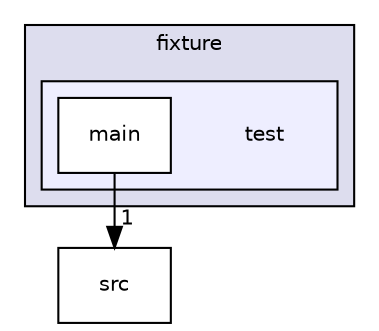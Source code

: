 digraph "test" {
  compound=true
  node [ fontsize="10", fontname="Helvetica"];
  edge [ labelfontsize="10", labelfontname="Helvetica"];
  subgraph clusterdir_327cc30e1011c25343fb56cb67e92437 {
    graph [ bgcolor="#ddddee", pencolor="black", label="fixture" fontname="Helvetica", fontsize="10", URL="dir_327cc30e1011c25343fb56cb67e92437.html"]
  subgraph clusterdir_9796e9f2cb75325b8d5ccef8d2f8ff28 {
    graph [ bgcolor="#eeeeff", pencolor="black", label="" URL="dir_9796e9f2cb75325b8d5ccef8d2f8ff28.html"];
    dir_9796e9f2cb75325b8d5ccef8d2f8ff28 [shape=plaintext label="test"];
    dir_ec59a4480e9f11002c21152160e26b2e [shape=box label="main" color="black" fillcolor="white" style="filled" URL="dir_ec59a4480e9f11002c21152160e26b2e.html"];
  }
  }
  dir_a25329512db9c9cb8f0c7821a3f344cb [shape=box label="src" URL="dir_a25329512db9c9cb8f0c7821a3f344cb.html"];
  dir_ec59a4480e9f11002c21152160e26b2e->dir_a25329512db9c9cb8f0c7821a3f344cb [headlabel="1", labeldistance=1.5 headhref="dir_000006_000026.html"];
}
